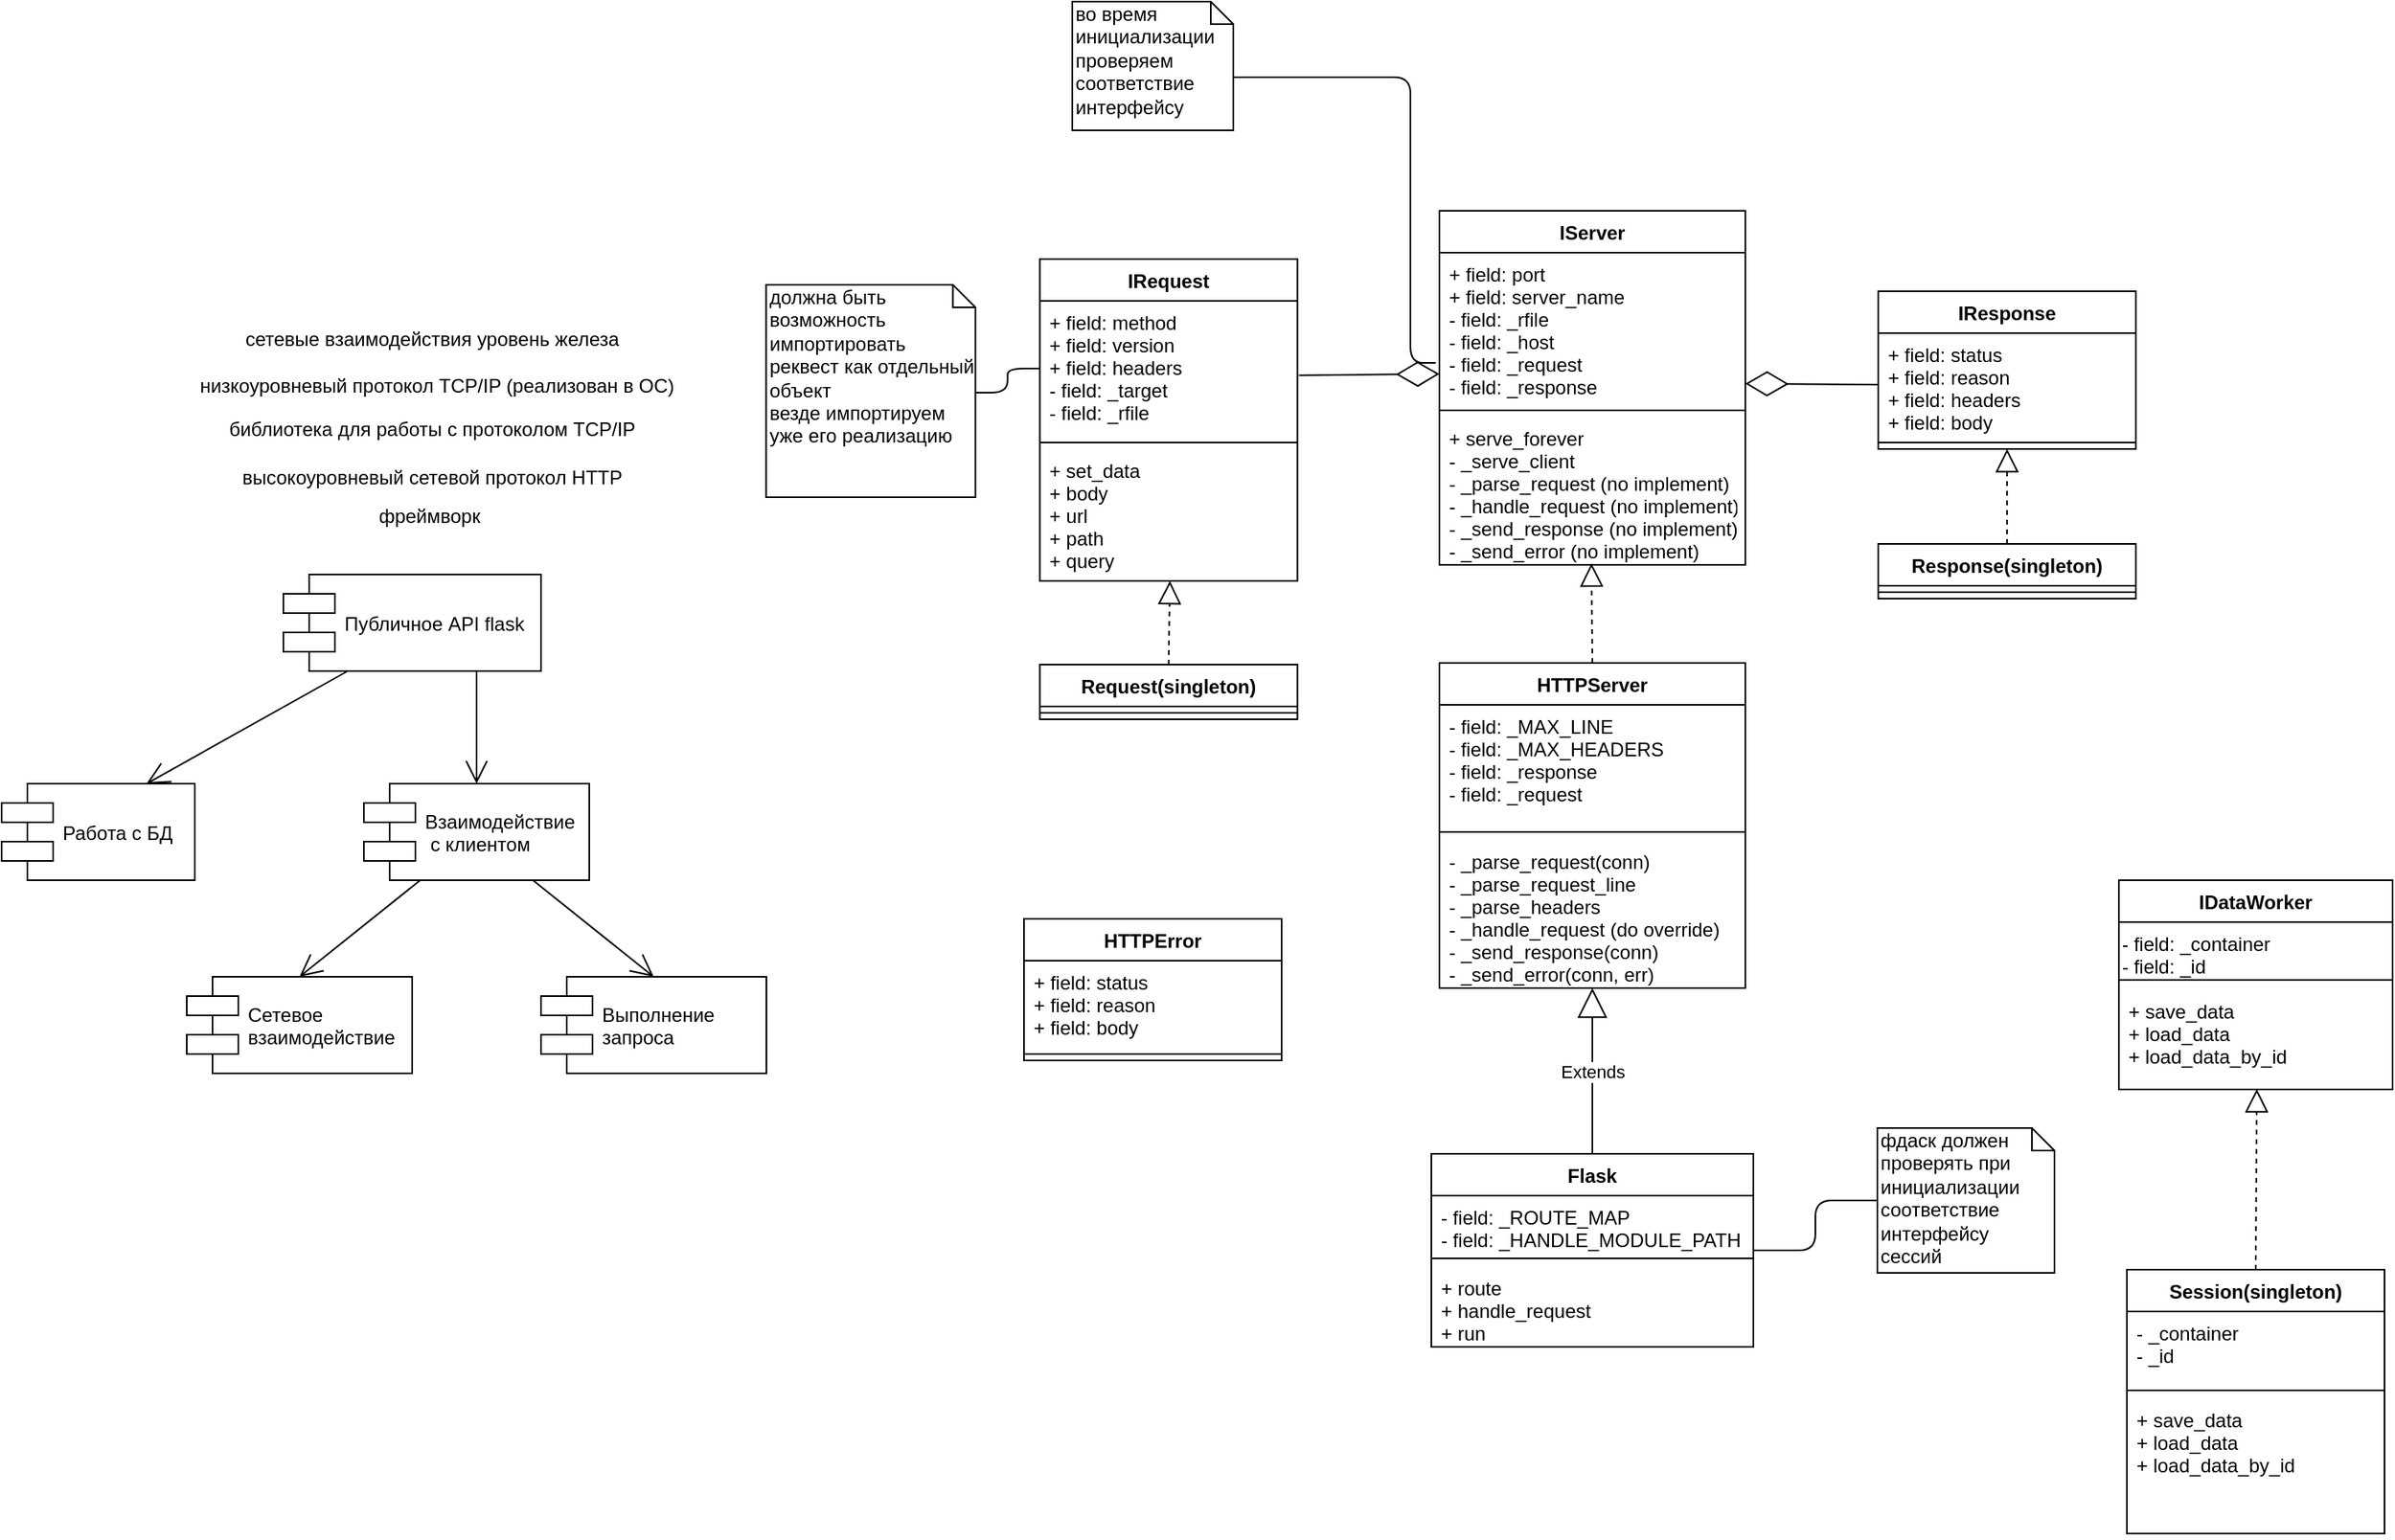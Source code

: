 <mxfile version="12.6.7" type="device"><diagram id="Jr7TVTbLlc5n27jbCmKg" name="Страница 1"><mxGraphModel dx="2489" dy="1922" grid="1" gridSize="10" guides="1" tooltips="1" connect="1" arrows="1" fold="1" page="1" pageScale="1" pageWidth="827" pageHeight="1169" math="0" shadow="0"><root><mxCell id="0"/><mxCell id="1" parent="0"/><mxCell id="OYKaaZT7CBkXn1Hs3u85-1" value="IRequest" style="swimlane;fontStyle=1;align=center;verticalAlign=top;childLayout=stackLayout;horizontal=1;startSize=26;horizontalStack=0;resizeParent=1;resizeParentMax=0;resizeLast=0;collapsible=1;marginBottom=0;" vertex="1" parent="1"><mxGeometry x="-170.19" y="60" width="160" height="200" as="geometry"/></mxCell><mxCell id="OYKaaZT7CBkXn1Hs3u85-2" value="+ field: method&#10;+ field: version&#10;+ field: headers&#10;- field: _target&#10;- field: _rfile&#10;" style="text;strokeColor=none;fillColor=none;align=left;verticalAlign=top;spacingLeft=4;spacingRight=4;overflow=hidden;rotatable=0;points=[[0,0.5],[1,0.5]];portConstraint=eastwest;" vertex="1" parent="OYKaaZT7CBkXn1Hs3u85-1"><mxGeometry y="26" width="160" height="84" as="geometry"/></mxCell><mxCell id="OYKaaZT7CBkXn1Hs3u85-3" value="" style="line;strokeWidth=1;fillColor=none;align=left;verticalAlign=middle;spacingTop=-1;spacingLeft=3;spacingRight=3;rotatable=0;labelPosition=right;points=[];portConstraint=eastwest;" vertex="1" parent="OYKaaZT7CBkXn1Hs3u85-1"><mxGeometry y="110" width="160" height="8" as="geometry"/></mxCell><mxCell id="OYKaaZT7CBkXn1Hs3u85-4" value="+ set_data&#10;+ body&#10;+ url&#10;+ path&#10;+ query" style="text;strokeColor=none;fillColor=none;align=left;verticalAlign=top;spacingLeft=4;spacingRight=4;overflow=hidden;rotatable=0;points=[[0,0.5],[1,0.5]];portConstraint=eastwest;" vertex="1" parent="OYKaaZT7CBkXn1Hs3u85-1"><mxGeometry y="118" width="160" height="82" as="geometry"/></mxCell><mxCell id="OYKaaZT7CBkXn1Hs3u85-5" value="IServer" style="swimlane;fontStyle=1;align=center;verticalAlign=top;childLayout=stackLayout;horizontal=1;startSize=26;horizontalStack=0;resizeParent=1;resizeParentMax=0;resizeLast=0;collapsible=1;marginBottom=0;" vertex="1" parent="1"><mxGeometry x="78" y="30" width="190" height="220" as="geometry"/></mxCell><mxCell id="OYKaaZT7CBkXn1Hs3u85-6" value="+ field: port&#10;+ field: server_name&#10;- field: _rfile&#10;- field: _host&#10;- field: _request&#10;- field: _response" style="text;strokeColor=none;fillColor=none;align=left;verticalAlign=top;spacingLeft=4;spacingRight=4;overflow=hidden;rotatable=0;points=[[0,0.5],[1,0.5]];portConstraint=eastwest;" vertex="1" parent="OYKaaZT7CBkXn1Hs3u85-5"><mxGeometry y="26" width="190" height="94" as="geometry"/></mxCell><mxCell id="OYKaaZT7CBkXn1Hs3u85-7" value="" style="line;strokeWidth=1;fillColor=none;align=left;verticalAlign=middle;spacingTop=-1;spacingLeft=3;spacingRight=3;rotatable=0;labelPosition=right;points=[];portConstraint=eastwest;" vertex="1" parent="OYKaaZT7CBkXn1Hs3u85-5"><mxGeometry y="120" width="190" height="8" as="geometry"/></mxCell><mxCell id="OYKaaZT7CBkXn1Hs3u85-8" value="+ serve_forever&#10;- _serve_client&#10;- _parse_request (no implement)&#10;- _handle_request (no implement)&#10;- _send_response (no implement)&#10;- _send_error (no implement)&#10;" style="text;strokeColor=none;fillColor=none;align=left;verticalAlign=top;spacingLeft=4;spacingRight=4;overflow=hidden;rotatable=0;points=[[0,0.5],[1,0.5]];portConstraint=eastwest;" vertex="1" parent="OYKaaZT7CBkXn1Hs3u85-5"><mxGeometry y="128" width="190" height="92" as="geometry"/></mxCell><mxCell id="OYKaaZT7CBkXn1Hs3u85-9" value="IResponse" style="swimlane;fontStyle=1;align=center;verticalAlign=top;childLayout=stackLayout;horizontal=1;startSize=26;horizontalStack=0;resizeParent=1;resizeParentMax=0;resizeLast=0;collapsible=1;marginBottom=0;" vertex="1" parent="1"><mxGeometry x="350.57" y="80" width="160" height="98" as="geometry"/></mxCell><mxCell id="OYKaaZT7CBkXn1Hs3u85-10" value="+ field: status&#10;+ field: reason&#10;+ field: headers&#10;+ field: body&#10;" style="text;strokeColor=none;fillColor=none;align=left;verticalAlign=top;spacingLeft=4;spacingRight=4;overflow=hidden;rotatable=0;points=[[0,0.5],[1,0.5]];portConstraint=eastwest;" vertex="1" parent="OYKaaZT7CBkXn1Hs3u85-9"><mxGeometry y="26" width="160" height="64" as="geometry"/></mxCell><mxCell id="OYKaaZT7CBkXn1Hs3u85-11" value="" style="line;strokeWidth=1;fillColor=none;align=left;verticalAlign=middle;spacingTop=-1;spacingLeft=3;spacingRight=3;rotatable=0;labelPosition=right;points=[];portConstraint=eastwest;" vertex="1" parent="OYKaaZT7CBkXn1Hs3u85-9"><mxGeometry y="90" width="160" height="8" as="geometry"/></mxCell><mxCell id="OYKaaZT7CBkXn1Hs3u85-13" value="IDataWorker" style="swimlane;fontStyle=1;align=center;verticalAlign=top;childLayout=stackLayout;horizontal=1;startSize=26;horizontalStack=0;resizeParent=1;resizeParentMax=0;resizeLast=0;collapsible=1;marginBottom=0;" vertex="1" parent="1"><mxGeometry x="500" y="446" width="170" height="130" as="geometry"/></mxCell><mxCell id="OYKaaZT7CBkXn1Hs3u85-83" value="- field: _container&lt;br&gt;- field: _id" style="text;html=1;" vertex="1" parent="OYKaaZT7CBkXn1Hs3u85-13"><mxGeometry y="26" width="170" height="30" as="geometry"/></mxCell><mxCell id="OYKaaZT7CBkXn1Hs3u85-15" value="" style="line;strokeWidth=1;fillColor=none;align=left;verticalAlign=middle;spacingTop=-1;spacingLeft=3;spacingRight=3;rotatable=0;labelPosition=right;points=[];portConstraint=eastwest;" vertex="1" parent="OYKaaZT7CBkXn1Hs3u85-13"><mxGeometry y="56" width="170" height="12" as="geometry"/></mxCell><mxCell id="OYKaaZT7CBkXn1Hs3u85-16" value="+ save_data&#10;+ load_data&#10;+ load_data_by_id" style="text;strokeColor=none;fillColor=none;align=left;verticalAlign=top;spacingLeft=4;spacingRight=4;overflow=hidden;rotatable=0;points=[[0,0.5],[1,0.5]];portConstraint=eastwest;" vertex="1" parent="OYKaaZT7CBkXn1Hs3u85-13"><mxGeometry y="68" width="170" height="62" as="geometry"/></mxCell><mxCell id="OYKaaZT7CBkXn1Hs3u85-17" value="HTTPError" style="swimlane;fontStyle=1;align=center;verticalAlign=top;childLayout=stackLayout;horizontal=1;startSize=26;horizontalStack=0;resizeParent=1;resizeParentMax=0;resizeLast=0;collapsible=1;marginBottom=0;" vertex="1" parent="1"><mxGeometry x="-180" y="470" width="160" height="88" as="geometry"/></mxCell><mxCell id="OYKaaZT7CBkXn1Hs3u85-18" value="+ field: status&#10;+ field: reason&#10;+ field: body&#10;" style="text;strokeColor=none;fillColor=none;align=left;verticalAlign=top;spacingLeft=4;spacingRight=4;overflow=hidden;rotatable=0;points=[[0,0.5],[1,0.5]];portConstraint=eastwest;" vertex="1" parent="OYKaaZT7CBkXn1Hs3u85-17"><mxGeometry y="26" width="160" height="54" as="geometry"/></mxCell><mxCell id="OYKaaZT7CBkXn1Hs3u85-19" value="" style="line;strokeWidth=1;fillColor=none;align=left;verticalAlign=middle;spacingTop=-1;spacingLeft=3;spacingRight=3;rotatable=0;labelPosition=right;points=[];portConstraint=eastwest;" vertex="1" parent="OYKaaZT7CBkXn1Hs3u85-17"><mxGeometry y="80" width="160" height="8" as="geometry"/></mxCell><mxCell id="OYKaaZT7CBkXn1Hs3u85-20" value="HTTPServer" style="swimlane;fontStyle=1;align=center;verticalAlign=top;childLayout=stackLayout;horizontal=1;startSize=26;horizontalStack=0;resizeParent=1;resizeParentMax=0;resizeLast=0;collapsible=1;marginBottom=0;" vertex="1" parent="1"><mxGeometry x="78" y="311" width="190" height="202" as="geometry"/></mxCell><mxCell id="OYKaaZT7CBkXn1Hs3u85-21" value="- field: _MAX_LINE&#10;- field: _MAX_HEADERS&#10;- field: _response&#10;- field: _request&#10;" style="text;strokeColor=none;fillColor=none;align=left;verticalAlign=top;spacingLeft=4;spacingRight=4;overflow=hidden;rotatable=0;points=[[0,0.5],[1,0.5]];portConstraint=eastwest;" vertex="1" parent="OYKaaZT7CBkXn1Hs3u85-20"><mxGeometry y="26" width="190" height="74" as="geometry"/></mxCell><mxCell id="OYKaaZT7CBkXn1Hs3u85-22" value="" style="line;strokeWidth=1;fillColor=none;align=left;verticalAlign=middle;spacingTop=-1;spacingLeft=3;spacingRight=3;rotatable=0;labelPosition=right;points=[];portConstraint=eastwest;" vertex="1" parent="OYKaaZT7CBkXn1Hs3u85-20"><mxGeometry y="100" width="190" height="10" as="geometry"/></mxCell><mxCell id="OYKaaZT7CBkXn1Hs3u85-23" value="- _parse_request(conn)&#10;- _parse_request_line&#10;- _parse_headers &#10;- _handle_request (do override)&#10;- _send_response(conn)&#10;- _send_error(conn, err)" style="text;strokeColor=none;fillColor=none;align=left;verticalAlign=top;spacingLeft=4;spacingRight=4;overflow=hidden;rotatable=0;points=[[0,0.5],[1,0.5]];portConstraint=eastwest;" vertex="1" parent="OYKaaZT7CBkXn1Hs3u85-20"><mxGeometry y="110" width="190" height="92" as="geometry"/></mxCell><mxCell id="OYKaaZT7CBkXn1Hs3u85-24" value="Request(singleton)" style="swimlane;fontStyle=1;align=center;verticalAlign=top;childLayout=stackLayout;horizontal=1;startSize=26;horizontalStack=0;resizeParent=1;resizeParentMax=0;resizeLast=0;collapsible=1;marginBottom=0;" vertex="1" parent="1"><mxGeometry x="-170.19" y="312" width="160" height="34" as="geometry"/></mxCell><mxCell id="OYKaaZT7CBkXn1Hs3u85-26" value="" style="line;strokeWidth=1;fillColor=none;align=left;verticalAlign=middle;spacingTop=-1;spacingLeft=3;spacingRight=3;rotatable=0;labelPosition=right;points=[];portConstraint=eastwest;" vertex="1" parent="OYKaaZT7CBkXn1Hs3u85-24"><mxGeometry y="26" width="160" height="8" as="geometry"/></mxCell><mxCell id="OYKaaZT7CBkXn1Hs3u85-28" value="Session(singleton)" style="swimlane;fontStyle=1;align=center;verticalAlign=top;childLayout=stackLayout;horizontal=1;startSize=26;horizontalStack=0;resizeParent=1;resizeParentMax=0;resizeLast=0;collapsible=1;marginBottom=0;" vertex="1" parent="1"><mxGeometry x="505" y="688" width="160" height="164" as="geometry"/></mxCell><mxCell id="OYKaaZT7CBkXn1Hs3u85-34" value="- _container&#10;- _id" style="text;strokeColor=none;fillColor=none;align=left;verticalAlign=top;spacingLeft=4;spacingRight=4;overflow=hidden;rotatable=0;points=[[0,0.5],[1,0.5]];portConstraint=eastwest;" vertex="1" parent="OYKaaZT7CBkXn1Hs3u85-28"><mxGeometry y="26" width="160" height="44" as="geometry"/></mxCell><mxCell id="OYKaaZT7CBkXn1Hs3u85-29" value="" style="line;strokeWidth=1;fillColor=none;align=left;verticalAlign=middle;spacingTop=-1;spacingLeft=3;spacingRight=3;rotatable=0;labelPosition=right;points=[];portConstraint=eastwest;" vertex="1" parent="OYKaaZT7CBkXn1Hs3u85-28"><mxGeometry y="70" width="160" height="10" as="geometry"/></mxCell><mxCell id="OYKaaZT7CBkXn1Hs3u85-30" value="+ save_data&#10;+ load_data&#10;+ load_data_by_id" style="text;strokeColor=none;fillColor=none;align=left;verticalAlign=top;spacingLeft=4;spacingRight=4;overflow=hidden;rotatable=0;points=[[0,0.5],[1,0.5]];portConstraint=eastwest;" vertex="1" parent="OYKaaZT7CBkXn1Hs3u85-28"><mxGeometry y="80" width="160" height="84" as="geometry"/></mxCell><mxCell id="OYKaaZT7CBkXn1Hs3u85-35" value="Flask" style="swimlane;fontStyle=1;align=center;verticalAlign=top;childLayout=stackLayout;horizontal=1;startSize=26;horizontalStack=0;resizeParent=1;resizeParentMax=0;resizeLast=0;collapsible=1;marginBottom=0;" vertex="1" parent="1"><mxGeometry x="73" y="616" width="200" height="120" as="geometry"/></mxCell><mxCell id="OYKaaZT7CBkXn1Hs3u85-36" value="- field: _ROUTE_MAP&#10;- field: _HANDLE_MODULE_PATH" style="text;strokeColor=none;fillColor=none;align=left;verticalAlign=top;spacingLeft=4;spacingRight=4;overflow=hidden;rotatable=0;points=[[0,0.5],[1,0.5]];portConstraint=eastwest;" vertex="1" parent="OYKaaZT7CBkXn1Hs3u85-35"><mxGeometry y="26" width="200" height="34" as="geometry"/></mxCell><mxCell id="OYKaaZT7CBkXn1Hs3u85-37" value="" style="line;strokeWidth=1;fillColor=none;align=left;verticalAlign=middle;spacingTop=-1;spacingLeft=3;spacingRight=3;rotatable=0;labelPosition=right;points=[];portConstraint=eastwest;" vertex="1" parent="OYKaaZT7CBkXn1Hs3u85-35"><mxGeometry y="60" width="200" height="10" as="geometry"/></mxCell><mxCell id="OYKaaZT7CBkXn1Hs3u85-38" value="+ route&#10;+ handle_request&#10;+ run" style="text;strokeColor=none;fillColor=none;align=left;verticalAlign=top;spacingLeft=4;spacingRight=4;overflow=hidden;rotatable=0;points=[[0,0.5],[1,0.5]];portConstraint=eastwest;" vertex="1" parent="OYKaaZT7CBkXn1Hs3u85-35"><mxGeometry y="70" width="200" height="50" as="geometry"/></mxCell><mxCell id="OYKaaZT7CBkXn1Hs3u85-39" value="" style="endArrow=block;dashed=1;endFill=0;endSize=12;html=1;exitX=0.5;exitY=0;exitDx=0;exitDy=0;entryX=0.497;entryY=0.99;entryDx=0;entryDy=0;entryPerimeter=0;" edge="1" parent="1" source="OYKaaZT7CBkXn1Hs3u85-20" target="OYKaaZT7CBkXn1Hs3u85-8"><mxGeometry width="160" relative="1" as="geometry"><mxPoint x="173" y="280" as="sourcePoint"/><mxPoint x="210" y="280" as="targetPoint"/></mxGeometry></mxCell><mxCell id="OYKaaZT7CBkXn1Hs3u85-41" value="" style="endArrow=block;dashed=1;endFill=0;endSize=12;html=1;exitX=0.5;exitY=0;exitDx=0;exitDy=0;entryX=0.504;entryY=0.996;entryDx=0;entryDy=0;entryPerimeter=0;" edge="1" parent="1" source="OYKaaZT7CBkXn1Hs3u85-28" target="OYKaaZT7CBkXn1Hs3u85-16"><mxGeometry width="160" relative="1" as="geometry"><mxPoint x="575" y="606" as="sourcePoint"/><mxPoint x="650" y="646" as="targetPoint"/></mxGeometry></mxCell><mxCell id="OYKaaZT7CBkXn1Hs3u85-42" value="Response(singleton)" style="swimlane;fontStyle=1;align=center;verticalAlign=top;childLayout=stackLayout;horizontal=1;startSize=26;horizontalStack=0;resizeParent=1;resizeParentMax=0;resizeLast=0;collapsible=1;marginBottom=0;" vertex="1" parent="1"><mxGeometry x="350.57" y="237" width="160" height="34" as="geometry"/></mxCell><mxCell id="OYKaaZT7CBkXn1Hs3u85-44" value="" style="line;strokeWidth=1;fillColor=none;align=left;verticalAlign=middle;spacingTop=-1;spacingLeft=3;spacingRight=3;rotatable=0;labelPosition=right;points=[];portConstraint=eastwest;" vertex="1" parent="OYKaaZT7CBkXn1Hs3u85-42"><mxGeometry y="26" width="160" height="8" as="geometry"/></mxCell><mxCell id="OYKaaZT7CBkXn1Hs3u85-45" value="" style="endArrow=block;dashed=1;endFill=0;endSize=12;html=1;exitX=0.5;exitY=0;exitDx=0;exitDy=0;entryX=0.5;entryY=1;entryDx=0;entryDy=0;" edge="1" parent="1" source="OYKaaZT7CBkXn1Hs3u85-42" target="OYKaaZT7CBkXn1Hs3u85-9"><mxGeometry width="160" relative="1" as="geometry"><mxPoint x="438.57" y="212" as="sourcePoint"/><mxPoint x="460.57" y="218" as="targetPoint"/></mxGeometry></mxCell><mxCell id="OYKaaZT7CBkXn1Hs3u85-53" value="библиотека для работы с протоколом TCP/IP" style="text;html=1;align=center;verticalAlign=middle;resizable=0;points=[];autosize=1;" vertex="1" parent="1"><mxGeometry x="-683" y="156" width="270" height="20" as="geometry"/></mxCell><mxCell id="OYKaaZT7CBkXn1Hs3u85-54" value="высокоуровневый сетевой протокол HTTP" style="text;html=1;align=center;verticalAlign=middle;resizable=0;points=[];autosize=1;" vertex="1" parent="1"><mxGeometry x="-673" y="186" width="250" height="20" as="geometry"/></mxCell><mxCell id="OYKaaZT7CBkXn1Hs3u85-56" value="фреймворк&amp;nbsp;" style="text;html=1;align=center;verticalAlign=middle;resizable=0;points=[];autosize=1;" vertex="1" parent="1"><mxGeometry x="-588" y="210" width="80" height="20" as="geometry"/></mxCell><mxCell id="OYKaaZT7CBkXn1Hs3u85-57" value="сетевые взаимодействия уровень железа" style="text;html=1;align=center;verticalAlign=middle;resizable=0;points=[];autosize=1;" vertex="1" parent="1"><mxGeometry x="-673" y="100" width="250" height="20" as="geometry"/></mxCell><mxCell id="OYKaaZT7CBkXn1Hs3u85-58" value="низкоуровневый протокол TCP/IP (реализован в ОС)" style="text;html=1;align=center;verticalAlign=middle;resizable=0;points=[];autosize=1;" vertex="1" parent="1"><mxGeometry x="-700" y="129" width="310" height="20" as="geometry"/></mxCell><mxCell id="OYKaaZT7CBkXn1Hs3u85-59" value="Взаимодействие&#10; с клиентом" style="shape=component;align=left;spacingLeft=36;" vertex="1" parent="1"><mxGeometry x="-590" y="386" width="140" height="60" as="geometry"/></mxCell><mxCell id="OYKaaZT7CBkXn1Hs3u85-60" value="Публичное API flask" style="shape=component;align=left;spacingLeft=36;" vertex="1" parent="1"><mxGeometry x="-640" y="256" width="160" height="60" as="geometry"/></mxCell><mxCell id="OYKaaZT7CBkXn1Hs3u85-61" value="Работа с БД" style="shape=component;align=left;spacingLeft=36;" vertex="1" parent="1"><mxGeometry x="-815" y="386" width="120" height="60" as="geometry"/></mxCell><mxCell id="OYKaaZT7CBkXn1Hs3u85-62" value="" style="endArrow=open;endFill=1;endSize=12;html=1;exitX=0.75;exitY=1;exitDx=0;exitDy=0;entryX=0.5;entryY=0;entryDx=0;entryDy=0;" edge="1" parent="1" source="OYKaaZT7CBkXn1Hs3u85-60" target="OYKaaZT7CBkXn1Hs3u85-59"><mxGeometry width="160" relative="1" as="geometry"><mxPoint x="-470" y="306" as="sourcePoint"/><mxPoint x="-310" y="306" as="targetPoint"/></mxGeometry></mxCell><mxCell id="OYKaaZT7CBkXn1Hs3u85-63" value="" style="endArrow=open;endFill=1;endSize=12;html=1;exitX=0.25;exitY=1;exitDx=0;exitDy=0;entryX=0.75;entryY=0;entryDx=0;entryDy=0;" edge="1" parent="1" source="OYKaaZT7CBkXn1Hs3u85-60" target="OYKaaZT7CBkXn1Hs3u85-61"><mxGeometry width="160" relative="1" as="geometry"><mxPoint x="-610" y="306" as="sourcePoint"/><mxPoint x="-647" y="406" as="targetPoint"/></mxGeometry></mxCell><mxCell id="OYKaaZT7CBkXn1Hs3u85-64" value="Сетевое &#10;взаимодействие" style="shape=component;align=left;spacingLeft=36;" vertex="1" parent="1"><mxGeometry x="-700" y="506" width="140" height="60" as="geometry"/></mxCell><mxCell id="OYKaaZT7CBkXn1Hs3u85-65" value="Выполнение &#10;запроса" style="shape=component;align=left;spacingLeft=36;" vertex="1" parent="1"><mxGeometry x="-480" y="506" width="140" height="60" as="geometry"/></mxCell><mxCell id="OYKaaZT7CBkXn1Hs3u85-66" value="" style="endArrow=open;endFill=1;endSize=12;html=1;exitX=0.25;exitY=1;exitDx=0;exitDy=0;entryX=0.5;entryY=0;entryDx=0;entryDy=0;" edge="1" parent="1" source="OYKaaZT7CBkXn1Hs3u85-59" target="OYKaaZT7CBkXn1Hs3u85-64"><mxGeometry width="160" relative="1" as="geometry"><mxPoint x="-520.5" y="466" as="sourcePoint"/><mxPoint x="-520.5" y="536" as="targetPoint"/></mxGeometry></mxCell><mxCell id="OYKaaZT7CBkXn1Hs3u85-67" value="" style="endArrow=open;endFill=1;endSize=12;html=1;exitX=0.75;exitY=1;exitDx=0;exitDy=0;entryX=0.5;entryY=0;entryDx=0;entryDy=0;" edge="1" parent="1" source="OYKaaZT7CBkXn1Hs3u85-59" target="OYKaaZT7CBkXn1Hs3u85-65"><mxGeometry width="160" relative="1" as="geometry"><mxPoint x="-510" y="466" as="sourcePoint"/><mxPoint x="-510" y="536" as="targetPoint"/></mxGeometry></mxCell><mxCell id="OYKaaZT7CBkXn1Hs3u85-69" value="" style="endArrow=block;dashed=1;endFill=0;endSize=12;html=1;exitX=0.5;exitY=0;exitDx=0;exitDy=0;entryX=0.505;entryY=1;entryDx=0;entryDy=0;entryPerimeter=0;" edge="1" parent="1" source="OYKaaZT7CBkXn1Hs3u85-24" target="OYKaaZT7CBkXn1Hs3u85-4"><mxGeometry width="160" relative="1" as="geometry"><mxPoint x="-70.19" y="210" as="sourcePoint"/><mxPoint x="-91.19" y="260" as="targetPoint"/></mxGeometry></mxCell><mxCell id="OYKaaZT7CBkXn1Hs3u85-70" value="" style="endArrow=diamondThin;endFill=0;endSize=24;html=1;exitX=0;exitY=0.5;exitDx=0;exitDy=0;entryX=0.997;entryY=0.573;entryDx=0;entryDy=0;entryPerimeter=0;" edge="1" parent="1" source="OYKaaZT7CBkXn1Hs3u85-10"><mxGeometry width="160" relative="1" as="geometry"><mxPoint x="388.57" y="182.01" as="sourcePoint"/><mxPoint x="268.0" y="137.402" as="targetPoint"/><Array as="points"/></mxGeometry></mxCell><mxCell id="OYKaaZT7CBkXn1Hs3u85-71" value="" style="endArrow=diamondThin;endFill=0;endSize=24;html=1;entryX=0.001;entryY=0.87;entryDx=0;entryDy=0;entryPerimeter=0;exitX=1.006;exitY=0.55;exitDx=0;exitDy=0;exitPerimeter=0;" edge="1" parent="1" source="OYKaaZT7CBkXn1Hs3u85-2"><mxGeometry width="160" relative="1" as="geometry"><mxPoint x="19.81" y="170" as="sourcePoint"/><mxPoint x="78.0" y="131.38" as="targetPoint"/><Array as="points"/></mxGeometry></mxCell><mxCell id="OYKaaZT7CBkXn1Hs3u85-72" value="во время инициализации проверяем соответствие интерфейсу" style="shape=note;whiteSpace=wrap;html=1;size=14;verticalAlign=top;align=left;spacingTop=-6;" vertex="1" parent="1"><mxGeometry x="-150" y="-100" width="100" height="80" as="geometry"/></mxCell><mxCell id="OYKaaZT7CBkXn1Hs3u85-74" value="" style="endArrow=none;html=1;edgeStyle=orthogonalEdgeStyle;exitX=0;exitY=0;exitDx=100;exitDy=47;exitPerimeter=0;entryX=-0.011;entryY=0.777;entryDx=0;entryDy=0;entryPerimeter=0;" edge="1" parent="1" source="OYKaaZT7CBkXn1Hs3u85-72"><mxGeometry relative="1" as="geometry"><mxPoint x="-90.19" y="41" as="sourcePoint"/><mxPoint x="75.72" y="124.498" as="targetPoint"/><Array as="points"><mxPoint x="60" y="-53"/><mxPoint x="60" y="124"/></Array></mxGeometry></mxCell><mxCell id="OYKaaZT7CBkXn1Hs3u85-77" value="Extends" style="endArrow=block;endSize=16;endFill=0;html=1;exitX=0.5;exitY=0;exitDx=0;exitDy=0;entryX=0.5;entryY=1;entryDx=0;entryDy=0;" edge="1" parent="1" source="OYKaaZT7CBkXn1Hs3u85-35" target="OYKaaZT7CBkXn1Hs3u85-20"><mxGeometry width="160" relative="1" as="geometry"><mxPoint x="78" y="556" as="sourcePoint"/><mxPoint x="240" y="560" as="targetPoint"/></mxGeometry></mxCell><mxCell id="OYKaaZT7CBkXn1Hs3u85-78" value="должна быть возможность импортировать реквест как отдельный объект&lt;br&gt;везде импортируем уже его реализацию" style="shape=note;whiteSpace=wrap;html=1;size=14;verticalAlign=top;align=left;spacingTop=-6;" vertex="1" parent="1"><mxGeometry x="-340.19" y="76" width="130" height="132" as="geometry"/></mxCell><mxCell id="OYKaaZT7CBkXn1Hs3u85-79" value="" style="endArrow=none;html=1;edgeStyle=orthogonalEdgeStyle;exitX=0;exitY=0;exitDx=130;exitDy=67;exitPerimeter=0;" edge="1" parent="1" source="OYKaaZT7CBkXn1Hs3u85-78" target="OYKaaZT7CBkXn1Hs3u85-2"><mxGeometry relative="1" as="geometry"><mxPoint x="-300.19" y="190" as="sourcePoint"/><mxPoint x="-214.28" y="327.498" as="targetPoint"/></mxGeometry></mxCell><mxCell id="OYKaaZT7CBkXn1Hs3u85-80" value="фдаск должен проверять при инициализации соответствие интерфейсу сессий" style="shape=note;whiteSpace=wrap;html=1;size=14;verticalAlign=top;align=left;spacingTop=-6;" vertex="1" parent="1"><mxGeometry x="350" y="600" width="110" height="90" as="geometry"/></mxCell><mxCell id="OYKaaZT7CBkXn1Hs3u85-81" value="" style="endArrow=none;html=1;edgeStyle=orthogonalEdgeStyle;exitX=1;exitY=0.5;exitDx=0;exitDy=0;entryX=0;entryY=0.5;entryDx=0;entryDy=0;entryPerimeter=0;" edge="1" parent="1" source="OYKaaZT7CBkXn1Hs3u85-35" target="OYKaaZT7CBkXn1Hs3u85-80"><mxGeometry relative="1" as="geometry"><mxPoint x="230" y="560" as="sourcePoint"/><mxPoint x="320" y="566" as="targetPoint"/></mxGeometry></mxCell></root></mxGraphModel></diagram></mxfile>
